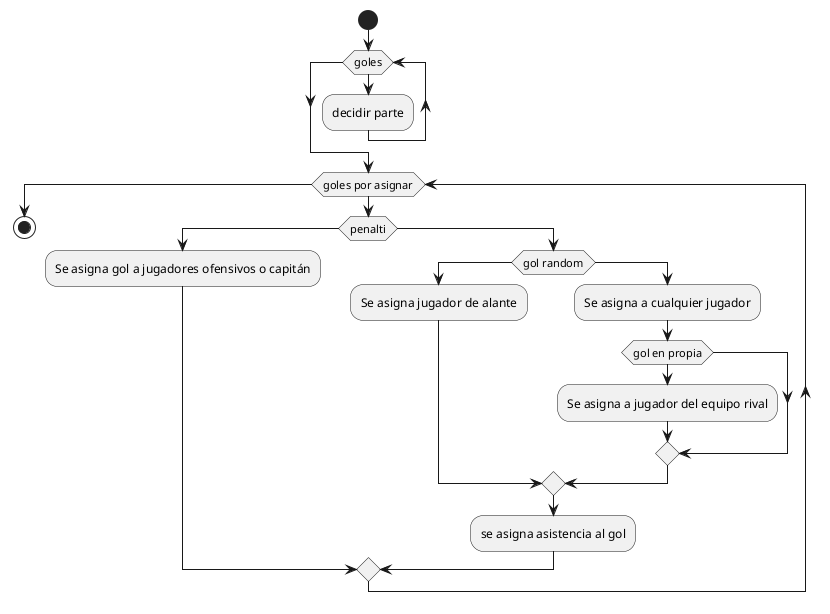 @startuml Goles
start

while (goles)
    :decidir parte;
endwhile
while (goles por asignar)
    if (penalti)
        :Se asigna gol a jugadores ofensivos o capitán;
    else
        if (gol random)
            :Se asigna jugador de alante;
        else
            :Se asigna a cualquier jugador;
            if (gol en propia)
                :Se asigna a jugador del equipo rival;
            endif
        endif
        :se asigna asistencia al gol;
    endif
endwhile
stop
@enduml